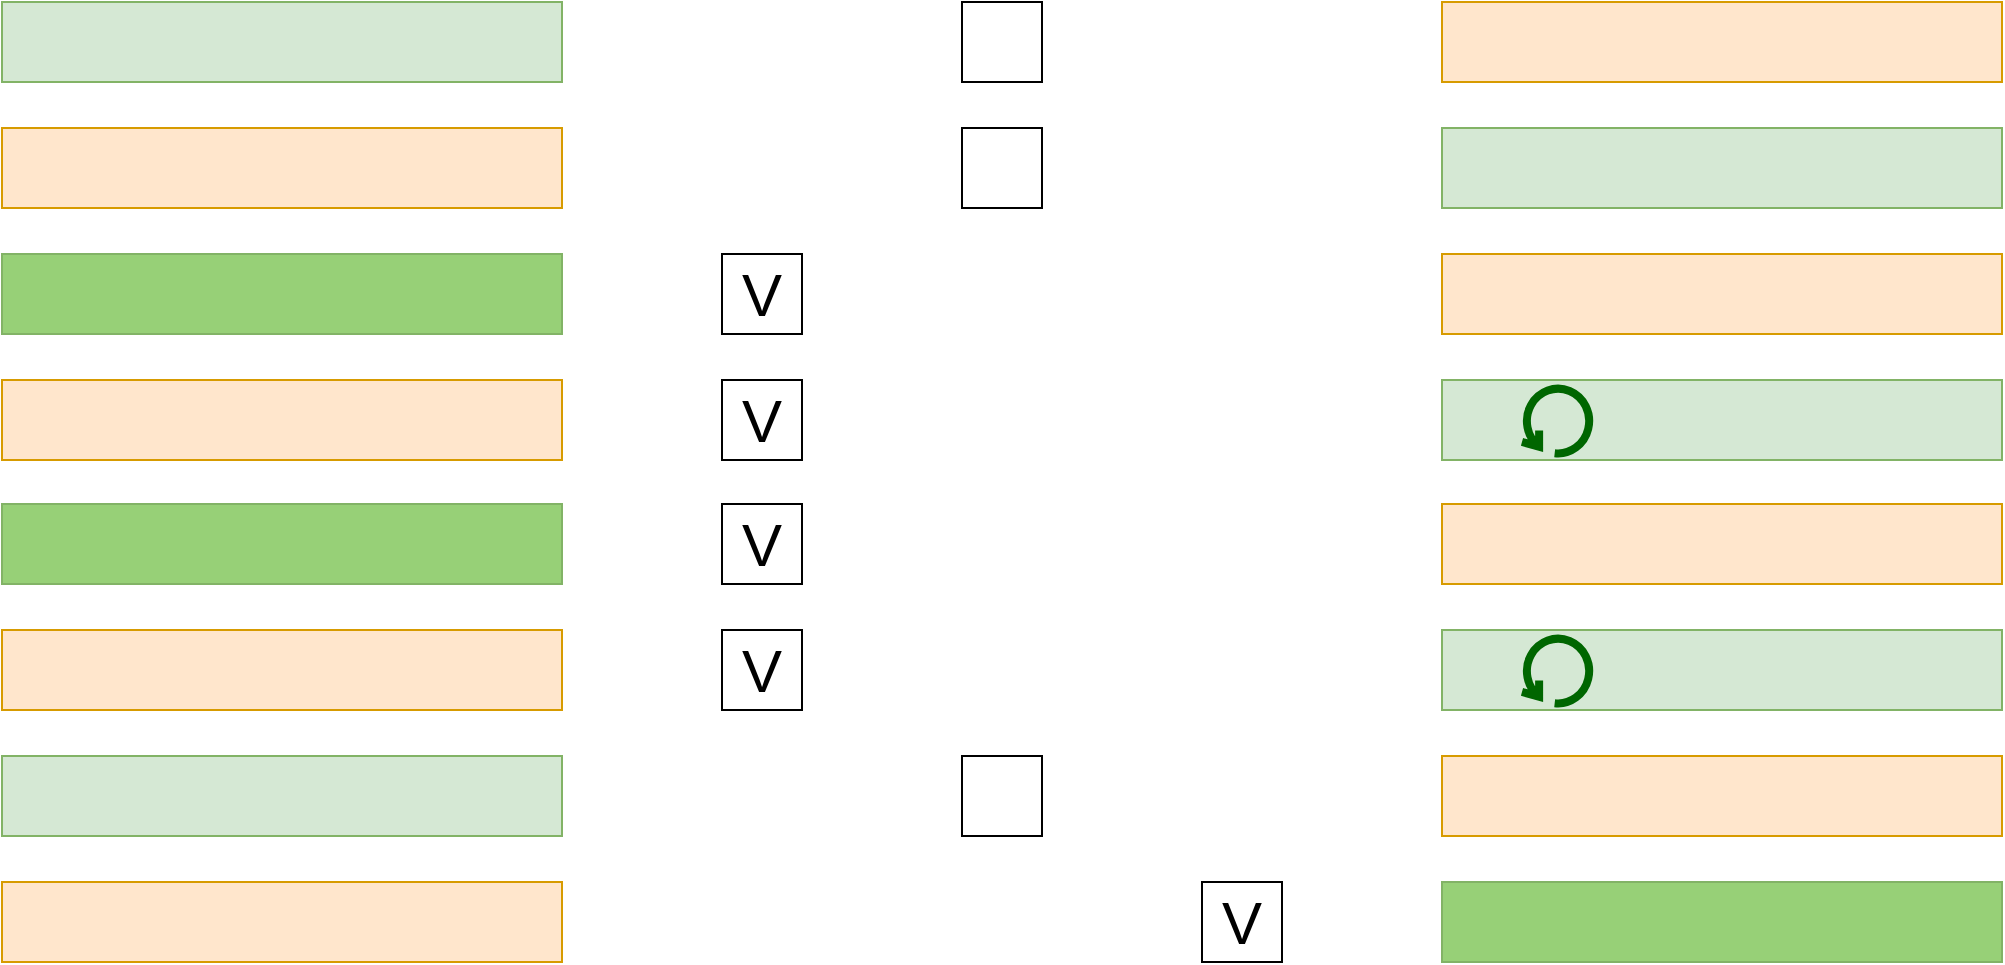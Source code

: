 <mxfile version="13.7.7" type="github"><diagram id="TW4SknuELug2uuoj7dxj" name="Page-1"><mxGraphModel dx="1957" dy="1227" grid="1" gridSize="10" guides="1" tooltips="1" connect="1" arrows="1" fold="1" page="1" pageScale="1" pageWidth="1169" pageHeight="827" math="0" shadow="0"><root><mxCell id="0"/><mxCell id="1" parent="0"/><mxCell id="WNs4VfGeRKVJ7KzrN_8F-3" value="" style="rounded=0;whiteSpace=wrap;html=1;fillColor=#d5e8d4;strokeColor=#82b366;" vertex="1" parent="1"><mxGeometry x="800" y="183" width="280" height="40" as="geometry"/></mxCell><mxCell id="WNs4VfGeRKVJ7KzrN_8F-4" value="" style="rounded=0;whiteSpace=wrap;html=1;fillColor=#d5e8d4;strokeColor=#82b366;" vertex="1" parent="1"><mxGeometry x="80" y="120" width="280" height="40" as="geometry"/></mxCell><mxCell id="WNs4VfGeRKVJ7KzrN_8F-6" value="" style="rounded=0;whiteSpace=wrap;html=1;fillColor=#ffe6cc;strokeColor=#d79b00;" vertex="1" parent="1"><mxGeometry x="800" y="120" width="280" height="40" as="geometry"/></mxCell><mxCell id="WNs4VfGeRKVJ7KzrN_8F-7" value="" style="rounded=0;whiteSpace=wrap;html=1;fillColor=#ffe6cc;strokeColor=#d79b00;" vertex="1" parent="1"><mxGeometry x="80" y="183" width="280" height="40" as="geometry"/></mxCell><mxCell id="WNs4VfGeRKVJ7KzrN_8F-8" value="" style="rounded=0;whiteSpace=wrap;html=1;strokeColor=#82b366;fillColor=#97D077;" vertex="1" parent="1"><mxGeometry x="80" y="246" width="280" height="40" as="geometry"/></mxCell><mxCell id="WNs4VfGeRKVJ7KzrN_8F-9" value="" style="whiteSpace=wrap;html=1;aspect=fixed;" vertex="1" parent="1"><mxGeometry x="560" y="120" width="40" height="40" as="geometry"/></mxCell><mxCell id="WNs4VfGeRKVJ7KzrN_8F-10" value="" style="whiteSpace=wrap;html=1;aspect=fixed;" vertex="1" parent="1"><mxGeometry x="560" y="183" width="40" height="40" as="geometry"/></mxCell><mxCell id="WNs4VfGeRKVJ7KzrN_8F-11" value="&lt;font style=&quot;font-size: 30px&quot;&gt;V&lt;/font&gt;" style="whiteSpace=wrap;html=1;aspect=fixed;" vertex="1" parent="1"><mxGeometry x="440" y="246" width="40" height="40" as="geometry"/></mxCell><mxCell id="WNs4VfGeRKVJ7KzrN_8F-12" value="" style="rounded=0;whiteSpace=wrap;html=1;fillColor=#ffe6cc;strokeColor=#d79b00;" vertex="1" parent="1"><mxGeometry x="800" y="246" width="280" height="40" as="geometry"/></mxCell><mxCell id="WNs4VfGeRKVJ7KzrN_8F-15" value="" style="rounded=0;whiteSpace=wrap;html=1;fillColor=#ffe6cc;strokeColor=#d79b00;" vertex="1" parent="1"><mxGeometry x="80" y="309" width="280" height="40" as="geometry"/></mxCell><mxCell id="WNs4VfGeRKVJ7KzrN_8F-16" value="&lt;font style=&quot;font-size: 30px&quot;&gt;V&lt;/font&gt;" style="whiteSpace=wrap;html=1;aspect=fixed;" vertex="1" parent="1"><mxGeometry x="440" y="309" width="40" height="40" as="geometry"/></mxCell><mxCell id="WNs4VfGeRKVJ7KzrN_8F-17" value="" style="rounded=0;whiteSpace=wrap;html=1;strokeColor=#82b366;fillColor=#97D077;" vertex="1" parent="1"><mxGeometry x="80" y="371" width="280" height="40" as="geometry"/></mxCell><mxCell id="WNs4VfGeRKVJ7KzrN_8F-18" value="&lt;font style=&quot;font-size: 30px&quot;&gt;V&lt;/font&gt;" style="whiteSpace=wrap;html=1;aspect=fixed;" vertex="1" parent="1"><mxGeometry x="440" y="371" width="40" height="40" as="geometry"/></mxCell><mxCell id="WNs4VfGeRKVJ7KzrN_8F-19" value="" style="rounded=0;whiteSpace=wrap;html=1;fillColor=#ffe6cc;strokeColor=#d79b00;" vertex="1" parent="1"><mxGeometry x="800" y="371" width="280" height="40" as="geometry"/></mxCell><mxCell id="WNs4VfGeRKVJ7KzrN_8F-21" value="" style="rounded=0;whiteSpace=wrap;html=1;fillColor=#ffe6cc;strokeColor=#d79b00;" vertex="1" parent="1"><mxGeometry x="80" y="434" width="280" height="40" as="geometry"/></mxCell><mxCell id="WNs4VfGeRKVJ7KzrN_8F-22" value="&lt;font style=&quot;font-size: 30px&quot;&gt;V&lt;/font&gt;" style="whiteSpace=wrap;html=1;aspect=fixed;" vertex="1" parent="1"><mxGeometry x="440" y="434" width="40" height="40" as="geometry"/></mxCell><mxCell id="WNs4VfGeRKVJ7KzrN_8F-26" value="" style="rounded=0;whiteSpace=wrap;html=1;fillColor=#d5e8d4;strokeColor=#82b366;" vertex="1" parent="1"><mxGeometry x="80" y="497" width="280" height="40" as="geometry"/></mxCell><mxCell id="WNs4VfGeRKVJ7KzrN_8F-27" value="" style="rounded=0;whiteSpace=wrap;html=1;fillColor=#ffe6cc;strokeColor=#d79b00;" vertex="1" parent="1"><mxGeometry x="800" y="497" width="280" height="40" as="geometry"/></mxCell><mxCell id="WNs4VfGeRKVJ7KzrN_8F-28" value="" style="whiteSpace=wrap;html=1;aspect=fixed;" vertex="1" parent="1"><mxGeometry x="560" y="497" width="40" height="40" as="geometry"/></mxCell><mxCell id="WNs4VfGeRKVJ7KzrN_8F-29" value="" style="rounded=0;whiteSpace=wrap;html=1;strokeColor=#82b366;fillColor=#97D077;" vertex="1" parent="1"><mxGeometry x="800" y="560" width="280" height="40" as="geometry"/></mxCell><mxCell id="WNs4VfGeRKVJ7KzrN_8F-30" value="" style="rounded=0;whiteSpace=wrap;html=1;fillColor=#ffe6cc;strokeColor=#d79b00;" vertex="1" parent="1"><mxGeometry x="80" y="560" width="280" height="40" as="geometry"/></mxCell><mxCell id="WNs4VfGeRKVJ7KzrN_8F-31" value="&lt;font style=&quot;font-size: 30px&quot;&gt;V&lt;/font&gt;" style="whiteSpace=wrap;html=1;aspect=fixed;" vertex="1" parent="1"><mxGeometry x="680" y="560" width="40" height="40" as="geometry"/></mxCell><mxCell id="WNs4VfGeRKVJ7KzrN_8F-14" value="" style="rounded=0;whiteSpace=wrap;html=1;fillColor=#d5e8d4;strokeColor=#82b366;fontStyle=4" vertex="1" parent="1"><mxGeometry x="800" y="309" width="280" height="40" as="geometry"/></mxCell><mxCell id="WNs4VfGeRKVJ7KzrN_8F-13" value="" style="shape=mxgraph.bpmn.loop;html=1;outlineConnect=0;fillColor=#97D077;aspect=fixed;strokeWidth=4;strokeColor=#006600;" vertex="1" parent="1"><mxGeometry x="840" y="311.5" width="35" height="35" as="geometry"/></mxCell><mxCell id="WNs4VfGeRKVJ7KzrN_8F-35" value="" style="rounded=0;whiteSpace=wrap;html=1;fillColor=#d5e8d4;strokeColor=#82b366;" vertex="1" parent="1"><mxGeometry x="800" y="434" width="280" height="40" as="geometry"/></mxCell><mxCell id="WNs4VfGeRKVJ7KzrN_8F-25" value="" style="shape=mxgraph.bpmn.loop;html=1;outlineConnect=0;fillColor=#97D077;aspect=fixed;strokeWidth=4;strokeColor=#006600;" vertex="1" parent="1"><mxGeometry x="840" y="436.5" width="35" height="35" as="geometry"/></mxCell></root></mxGraphModel></diagram></mxfile>